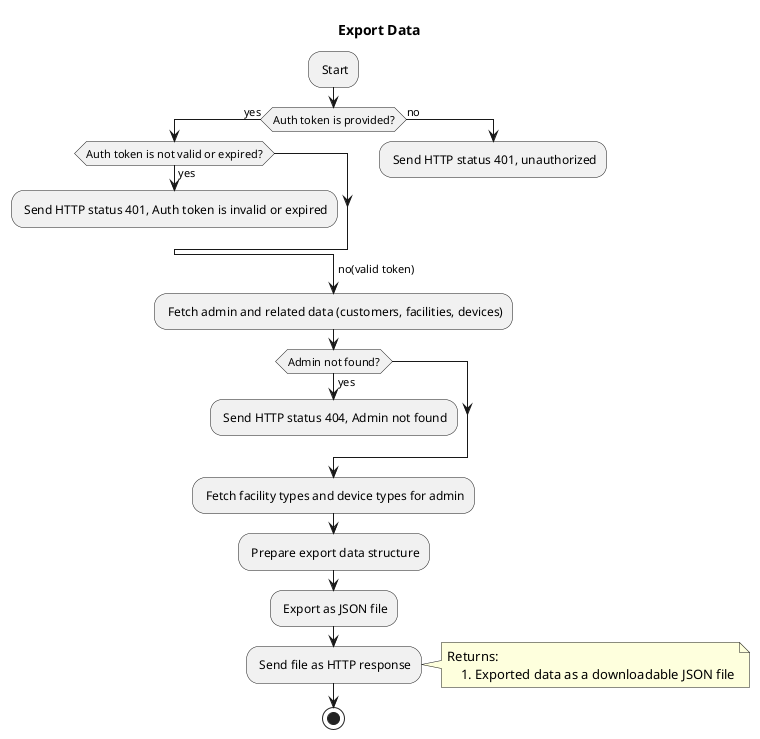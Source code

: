 @startuml Export Data
title Export Data

: Start;
if (Auth token is provided?) then (yes)
    if (Auth token is not valid or expired?) then (yes)
        : Send HTTP status 401, Auth token is invalid or expired;
        kill
    endif
else (no)
    : Send HTTP status 401, unauthorized;
    kill
endif
->no(valid token);
: Fetch admin and related data (customers, facilities, devices);
if (Admin not found?) then (yes)
    : Send HTTP status 404, Admin not found;
    kill
endif
: Fetch facility types and device types for admin;
: Prepare export data structure;
: Export as JSON file;
: Send file as HTTP response;
note right
    Returns:
        1. Exported data as a downloadable JSON file
end note
stop
@enduml

